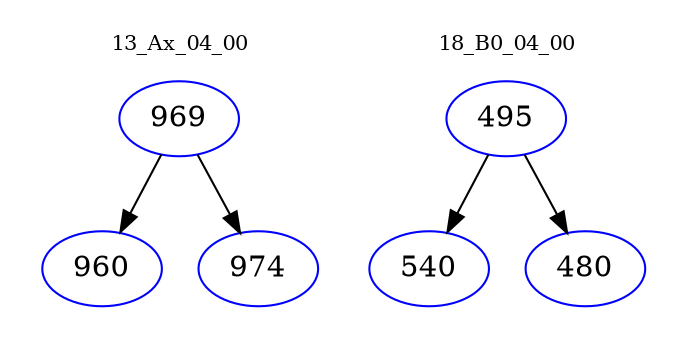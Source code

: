 digraph{
subgraph cluster_0 {
color = white
label = "13_Ax_04_00";
fontsize=10;
T0_969 [label="969", color="blue"]
T0_969 -> T0_960 [color="black"]
T0_960 [label="960", color="blue"]
T0_969 -> T0_974 [color="black"]
T0_974 [label="974", color="blue"]
}
subgraph cluster_1 {
color = white
label = "18_B0_04_00";
fontsize=10;
T1_495 [label="495", color="blue"]
T1_495 -> T1_540 [color="black"]
T1_540 [label="540", color="blue"]
T1_495 -> T1_480 [color="black"]
T1_480 [label="480", color="blue"]
}
}
